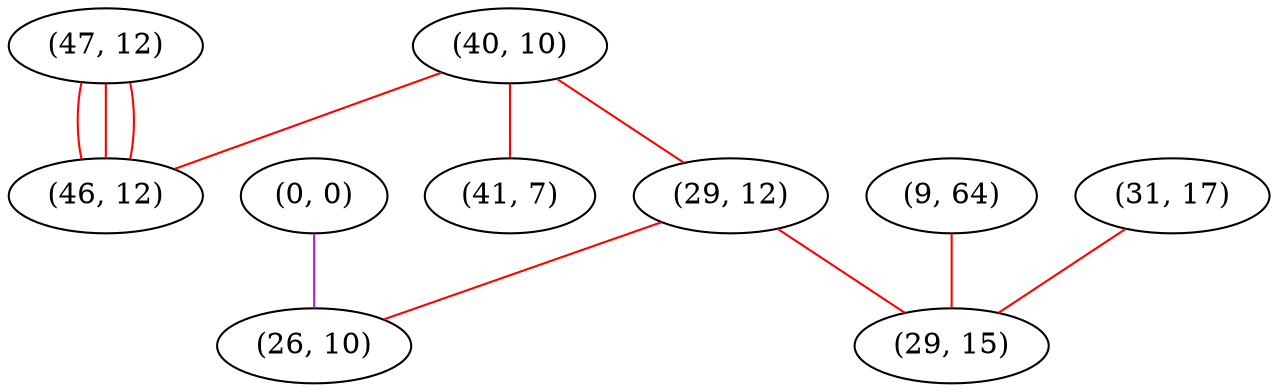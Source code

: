 graph "" {
"(47, 12)";
"(9, 64)";
"(0, 0)";
"(40, 10)";
"(31, 17)";
"(46, 12)";
"(29, 12)";
"(26, 10)";
"(29, 15)";
"(41, 7)";
"(47, 12)" -- "(46, 12)"  [color=red, key=0, weight=1];
"(47, 12)" -- "(46, 12)"  [color=red, key=1, weight=1];
"(47, 12)" -- "(46, 12)"  [color=red, key=2, weight=1];
"(9, 64)" -- "(29, 15)"  [color=red, key=0, weight=1];
"(0, 0)" -- "(26, 10)"  [color=purple, key=0, weight=4];
"(40, 10)" -- "(46, 12)"  [color=red, key=0, weight=1];
"(40, 10)" -- "(29, 12)"  [color=red, key=0, weight=1];
"(40, 10)" -- "(41, 7)"  [color=red, key=0, weight=1];
"(31, 17)" -- "(29, 15)"  [color=red, key=0, weight=1];
"(29, 12)" -- "(29, 15)"  [color=red, key=0, weight=1];
"(29, 12)" -- "(26, 10)"  [color=red, key=0, weight=1];
}
